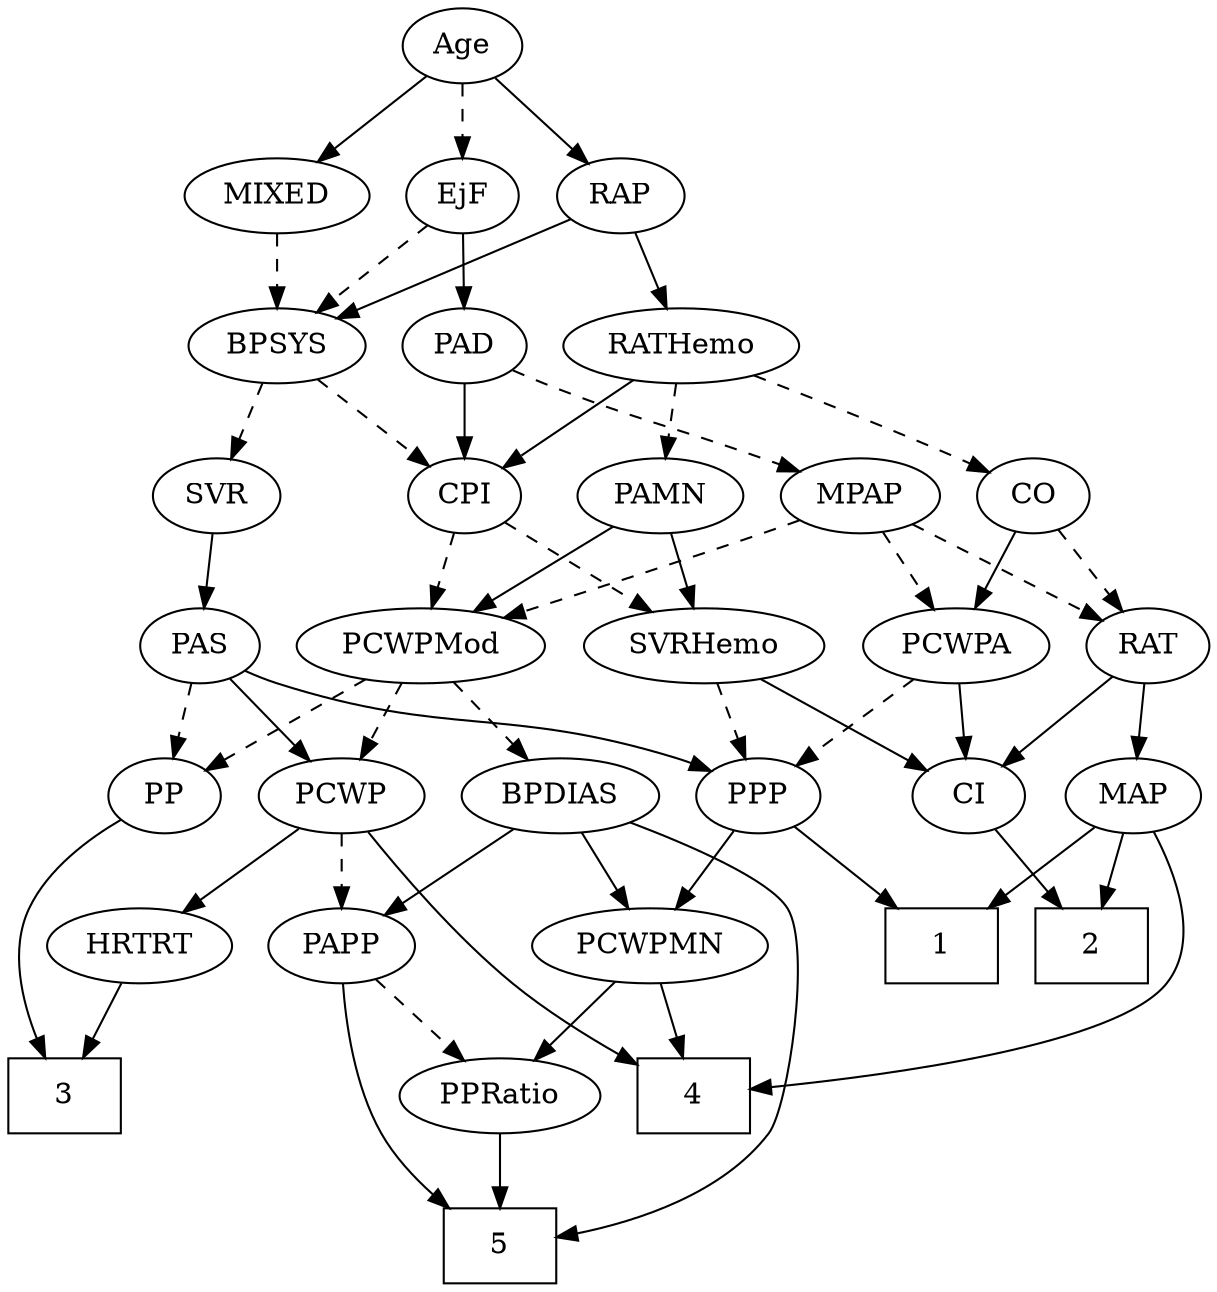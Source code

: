 strict digraph {
	graph [bb="0,0,540.3,612"];
	node [label="\N"];
	1	[height=0.5,
		pos="119.3,162",
		shape=box,
		width=0.75];
	2	[height=0.5,
		pos="47.298,162",
		shape=box,
		width=0.75];
	3	[height=0.5,
		pos="513.3,90",
		shape=box,
		width=0.75];
	4	[height=0.5,
		pos="237.3,90",
		shape=box,
		width=0.75];
	5	[height=0.5,
		pos="322.3,18",
		shape=box,
		width=0.75];
	Age	[height=0.5,
		pos="328.3,594",
		width=0.75];
	EjF	[height=0.5,
		pos="328.3,522",
		width=0.75];
	Age -> EjF	[pos="e,328.3,540.1 328.3,575.7 328.3,567.98 328.3,558.71 328.3,550.11",
		style=dashed];
	RAP	[height=0.5,
		pos="255.3,522",
		width=0.77632];
	Age -> RAP	[pos="e,270.3,537.38 313.52,578.83 303.2,568.94 289.24,555.55 277.57,544.36",
		style=solid];
	MIXED	[height=0.5,
		pos="413.3,522",
		width=1.1193];
	Age -> MIXED	[pos="e,394.89,538.16 344.69,579.5 356.7,569.61 373.27,555.96 387.11,544.56",
		style=solid];
	BPSYS	[height=0.5,
		pos="412.3,450",
		width=1.0471];
	EjF -> BPSYS	[pos="e,394.41,465.91 344.49,507.5 356.45,497.54 372.96,483.78 386.7,472.34",
		style=dashed];
	PAD	[height=0.5,
		pos="328.3,450",
		width=0.79437];
	EjF -> PAD	[pos="e,328.3,468.1 328.3,503.7 328.3,495.98 328.3,486.71 328.3,478.11",
		style=solid];
	RAP -> BPSYS	[pos="e,385.08,462.88 277.58,510.7 282.42,508.48 287.53,506.15 292.3,504 320.22,491.42 351.92,477.43 375.72,466.99",
		style=solid];
	RATHemo	[height=0.5,
		pos="232.3,450",
		width=1.3721];
	RAP -> RATHemo	[pos="e,237.97,468.28 249.73,504.05 247.14,496.18 244,486.62 241.1,477.79",
		style=solid];
	MIXED -> BPSYS	[pos="e,412.54,468.1 413.05,503.7 412.94,495.98 412.81,486.71 412.68,478.11",
		style=dashed];
	MPAP	[height=0.5,
		pos="151.3,378",
		width=0.97491];
	RAT	[height=0.5,
		pos="27.298,306",
		width=0.75827];
	MPAP -> RAT	[pos="e,47.436,318.37 128.55,364.16 108.24,352.7 78.383,335.84 56.349,323.4",
		style=dashed];
	PCWPMod	[height=0.5,
		pos="344.3,306",
		width=1.4443];
	MPAP -> PCWPMod	[pos="e,308.98,319.26 178.25,366.46 183.87,364.29 189.77,362.05 195.3,360 230.1,347.09 269.71,333.03 299.33,322.64",
		style=dashed];
	PCWPA	[height=0.5,
		pos="114.3,306",
		width=1.1555];
	MPAP -> PCWPA	[pos="e,123.26,323.96 142.53,360.41 138.22,352.25 132.91,342.22 128.07,333.07",
		style=dashed];
	CPI	[height=0.5,
		pos="328.3,378",
		width=0.75];
	BPSYS -> CPI	[pos="e,344.5,392.5 394.07,433.81 381.84,423.62 365.61,410.09 352.33,399.02",
		style=dashed];
	SVR	[height=0.5,
		pos="426.3,378",
		width=0.77632];
	BPSYS -> SVR	[pos="e,422.84,396.28 415.69,432.05 417.23,424.35 419.09,415.03 420.82,406.36",
		style=dashed];
	PAD -> MPAP	[pos="e,178.75,389.64 305.89,438.71 300.79,436.45 295.37,434.1 290.3,432 248.56,414.77 237.47,412.14 195.3,396 192.96,395.1 190.54,394.18 \
188.11,393.24",
		style=dashed];
	PAD -> CPI	[pos="e,328.3,396.1 328.3,431.7 328.3,423.98 328.3,414.71 328.3,406.11",
		style=solid];
	CO	[height=0.5,
		pos="71.298,378",
		width=0.75];
	CO -> RAT	[pos="e,37.242,322.82 61.313,361.12 55.8,352.34 48.835,341.26 42.645,331.42",
		style=dashed];
	CO -> PCWPA	[pos="e,103.98,323.8 81.055,361.12 86.238,352.68 92.733,342.1 98.605,332.55",
		style=solid];
	PAS	[height=0.5,
		pos="441.3,306",
		width=0.75];
	PP	[height=0.5,
		pos="470.3,234",
		width=0.75];
	PAS -> PP	[pos="e,463.47,251.47 448.17,288.41 451.57,280.22 455.74,270.14 459.54,260.95",
		style=dashed];
	PPP	[height=0.5,
		pos="208.3,234",
		width=0.75];
	PAS -> PPP	[pos="e,228.91,245.69 420.68,294.31 415.73,292.01 410.4,289.75 405.3,288 335.95,264.2 313.65,275.8 244.3,252 242.39,251.34 240.44,250.62 \
238.49,249.84",
		style=solid];
	PCWP	[height=0.5,
		pos="390.3,234",
		width=0.97491];
	PAS -> PCWP	[pos="e,402.3,251.47 429.98,289.46 423.62,280.74 415.55,269.65 408.34,259.76",
		style=solid];
	PAMN	[height=0.5,
		pos="240.3,378",
		width=1.011];
	PAMN -> PCWPMod	[pos="e,321.48,322.36 261.34,362.83 276.2,352.83 296.37,339.26 313.09,328",
		style=solid];
	SVRHemo	[height=0.5,
		pos="224.3,306",
		width=1.3902];
	PAMN -> SVRHemo	[pos="e,228.25,324.28 236.42,360.05 234.64,352.26 232.49,342.82 230.49,334.08",
		style=solid];
	RATHemo -> CO	[pos="e,92.553,389.21 200.81,436.06 175.44,425.54 138.92,410.16 107.3,396 105.5,395.19 103.66,394.36 101.8,393.51",
		style=dashed];
	RATHemo -> PAMN	[pos="e,238.34,396.1 234.28,431.7 235.16,423.98 236.22,414.71 237.2,406.11",
		style=dashed];
	RATHemo -> CPI	[pos="e,310.59,391.91 253.6,433.46 267.92,423.03 286.88,409.2 302.11,398.09",
		style=solid];
	CPI -> PCWPMod	[pos="e,340.35,324.28 332.17,360.05 333.95,352.26 336.11,342.82 338.11,334.08",
		style=dashed];
	CPI -> SVRHemo	[pos="e,247.08,322.34 309.7,364.49 294.64,354.35 273.09,339.84 255.41,327.94",
		style=dashed];
	MAP	[height=0.5,
		pos="32.298,234",
		width=0.84854];
	RAT -> MAP	[pos="e,31.076,252.1 28.534,287.7 29.085,279.98 29.747,270.71 30.361,262.11",
		style=solid];
	CI	[height=0.5,
		pos="111.3,234",
		width=0.75];
	RAT -> CI	[pos="e,95.151,248.46 43.494,291.5 55.928,281.14 73.288,266.67 87.33,254.97",
		style=solid];
	SVR -> PAS	[pos="e,437.6,324.28 429.93,360.05 431.6,352.26 433.62,342.82 435.49,334.08",
		style=solid];
	BPDIAS	[height=0.5,
		pos="295.3,234",
		width=1.1735];
	PCWPMod -> BPDIAS	[pos="e,306.83,251.47 332.69,288.41 326.7,279.87 319.29,269.28 312.65,259.79",
		style=dashed];
	PCWPMod -> PP	[pos="e,450.13,246.21 370.71,290.33 391.33,278.87 419.95,262.97 441.22,251.16",
		style=dashed];
	PCWPMod -> PCWP	[pos="e,379.58,251.31 355.43,288.05 360.99,279.59 367.83,269.19 373.97,259.84",
		style=dashed];
	PCWPA -> PPP	[pos="e,190.92,247.94 134.23,290.15 148.42,279.59 167.6,265.31 182.88,253.92",
		style=dashed];
	PCWPA -> CI	[pos="e,112.03,252.1 113.56,287.7 113.23,279.98 112.83,270.71 112.46,262.11",
		style=solid];
	PCWPMN	[height=0.5,
		pos="252.3,162",
		width=1.3902];
	PCWPMN -> 4	[pos="e,240.96,108.1 248.59,143.7 246.94,135.98 244.95,126.71 243.11,118.11",
		style=solid];
	PPRatio	[height=0.5,
		pos="322.3,90",
		width=1.1013];
	PCWPMN -> PPRatio	[pos="e,306.63,106.67 268.53,144.76 277.67,135.62 289.24,124.06 299.3,114",
		style=solid];
	SVRHemo -> PPP	[pos="e,212.21,252.1 220.34,287.7 218.58,279.98 216.46,270.71 214.49,262.11",
		style=dashed];
	SVRHemo -> CI	[pos="e,130.36,246.81 200.33,290.15 182.41,279.05 157.85,263.84 139.07,252.2",
		style=solid];
	BPDIAS -> 5	[pos="e,295.28,22.877 264.98,221.36 237.95,210.29 201.43,193.39 193.3,180 182.32,161.93 191.65,85.117 201.3,72 221.15,45.018 257.74,31.572 \
285.5,25",
		style=solid];
	BPDIAS -> PCWPMN	[pos="e,262.71,179.96 285.11,216.41 279.99,208.08 273.67,197.8 267.95,188.49",
		style=solid];
	PAPP	[height=0.5,
		pos="390.3,162",
		width=0.88464];
	BPDIAS -> PAPP	[pos="e,371.47,176.87 315.44,218.15 329.42,207.86 348.17,194.04 363.42,182.81",
		style=solid];
	MAP -> 1	[pos="e,98.029,180.11 49.903,218.83 61.416,209.57 76.734,197.25 90.049,186.53",
		style=solid];
	MAP -> 2	[pos="e,43.596,180.28 35.929,216.05 37.599,208.26 39.621,198.82 41.495,190.08",
		style=solid];
	MAP -> 4	[pos="e,209.92,93.269 21.312,217.12 9.4694,197.84 -5.5653,165.27 11.298,144 34.393,114.86 141.6,100.19 199.68,94.274",
		style=solid];
	PP -> 3	[pos="e,521.73,108.11 489.91,221.37 503.49,212.09 520.48,197.72 528.3,180 537.04,160.16 531.95,135.76 525.43,117.54",
		style=solid];
	PPP -> 1	[pos="e,141.02,180.08 191.56,219.83 179.6,210.43 163.2,197.53 149.04,186.39",
		style=solid];
	PPP -> PCWPMN	[pos="e,241.74,179.8 218.28,217.12 223.59,208.68 230.23,198.1 236.24,188.55",
		style=solid];
	PPRatio -> 5	[pos="e,322.3,36.104 322.3,71.697 322.3,63.983 322.3,54.712 322.3,46.112",
		style=solid];
	PCWP -> 4	[pos="e,264.07,108.05 377.85,216.91 363.05,198.3 337.09,167.23 311.3,144 299.37,133.26 285.26,122.7 272.58,113.87",
		style=solid];
	PCWP -> PAPP	[pos="e,390.3,180.1 390.3,215.7 390.3,207.98 390.3,198.71 390.3,190.11",
		style=dashed];
	HRTRT	[height=0.5,
		pos="479.3,162",
		width=1.1013];
	PCWP -> HRTRT	[pos="e,460.27,177.97 408.74,218.5 421.34,208.59 438.24,195.29 452.34,184.2",
		style=solid];
	CI -> 2	[pos="e,62.877,180.04 97.725,218.15 89.596,209.26 79.061,197.74 69.724,187.53",
		style=solid];
	PAPP -> 5	[pos="e,342.74,36.206 389.32,143.69 387.67,125.06 383.22,95.004 371.3,72 365.91,61.608 357.93,51.744 349.97,43.406",
		style=solid];
	PAPP -> PPRatio	[pos="e,337.49,106.64 375.54,145.81 366.49,136.49 354.72,124.38 344.56,113.91",
		style=dashed];
	HRTRT -> 3	[pos="e,504.91,108.28 487.53,144.05 491.4,136.09 496.1,126.41 500.42,117.51",
		style=solid];
}
